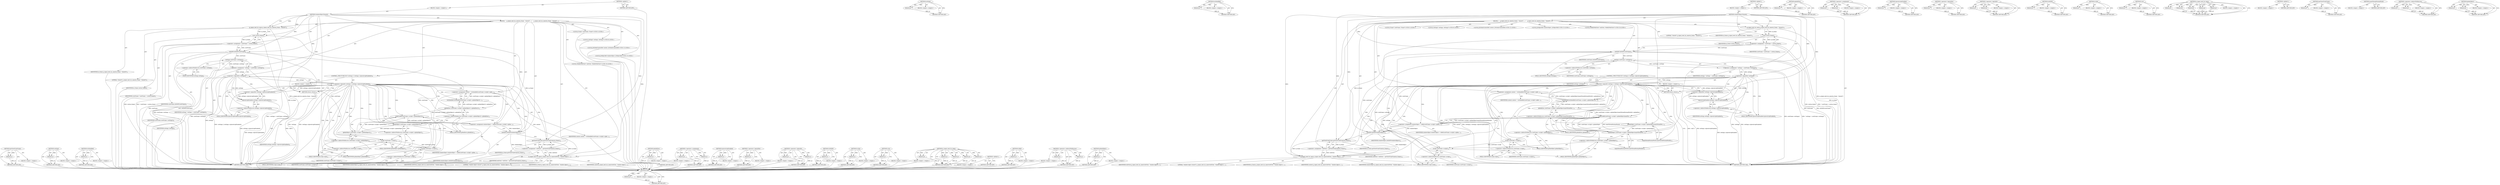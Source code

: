 digraph "globalObject" {
vulnerable_168 [label=<(METHOD,getViewFromFrame)>];
vulnerable_169 [label=<(PARAM,p1)>];
vulnerable_170 [label=<(BLOCK,&lt;empty&gt;,&lt;empty&gt;)>];
vulnerable_171 [label=<(METHOD_RETURN,ANY)>];
vulnerable_126 [label=<(METHOD,settings)>];
vulnerable_127 [label=<(PARAM,p1)>];
vulnerable_128 [label=<(BLOCK,&lt;empty&gt;,&lt;empty&gt;)>];
vulnerable_129 [label=<(METHOD_RETURN,ANY)>];
vulnerable_148 [label=<(METHOD,toGlobalRef)>];
vulnerable_149 [label=<(PARAM,p1)>];
vulnerable_150 [label=<(BLOCK,&lt;empty&gt;,&lt;empty&gt;)>];
vulnerable_151 [label=<(METHOD_RETURN,ANY)>];
vulnerable_6 [label=<(METHOD,&lt;global&gt;)<SUB>1</SUB>>];
vulnerable_7 [label=<(BLOCK,&lt;empty&gt;,&lt;empty&gt;)<SUB>1</SUB>>];
vulnerable_8 [label=<(METHOD,windowObjectCleared)<SUB>1</SUB>>];
vulnerable_9 [label=<(BLOCK,{
    g_signal_emit_by_name(m_frame, &quot;cleared&quot;)...,{
    g_signal_emit_by_name(m_frame, &quot;cleared&quot;)...)<SUB>2</SUB>>];
vulnerable_10 [label=<(g_signal_emit_by_name,g_signal_emit_by_name(m_frame, &quot;cleared&quot;))<SUB>3</SUB>>];
vulnerable_11 [label=<(IDENTIFIER,m_frame,g_signal_emit_by_name(m_frame, &quot;cleared&quot;))<SUB>3</SUB>>];
vulnerable_12 [label=<(LITERAL,&quot;cleared&quot;,g_signal_emit_by_name(m_frame, &quot;cleared&quot;))<SUB>3</SUB>>];
vulnerable_13 [label="<(LOCAL,Frame* coreFrame: Frame*)<SUB>5</SUB>>"];
vulnerable_14 [label=<(&lt;operator&gt;.assignment,* coreFrame = core(m_frame))<SUB>5</SUB>>];
vulnerable_15 [label=<(IDENTIFIER,coreFrame,* coreFrame = core(m_frame))<SUB>5</SUB>>];
vulnerable_16 [label=<(core,core(m_frame))<SUB>5</SUB>>];
vulnerable_17 [label=<(IDENTIFIER,m_frame,core(m_frame))<SUB>5</SUB>>];
vulnerable_18 [label=<(ASSERT,ASSERT(coreFrame))<SUB>6</SUB>>];
vulnerable_19 [label=<(IDENTIFIER,coreFrame,ASSERT(coreFrame))<SUB>6</SUB>>];
vulnerable_20 [label="<(LOCAL,Settings* settings: Settings*)<SUB>8</SUB>>"];
vulnerable_21 [label=<(&lt;operator&gt;.assignment,* settings = coreFrame-&gt;settings())<SUB>8</SUB>>];
vulnerable_22 [label=<(IDENTIFIER,settings,* settings = coreFrame-&gt;settings())<SUB>8</SUB>>];
vulnerable_23 [label=<(settings,coreFrame-&gt;settings())<SUB>8</SUB>>];
vulnerable_24 [label=<(&lt;operator&gt;.indirectFieldAccess,coreFrame-&gt;settings)<SUB>8</SUB>>];
vulnerable_25 [label=<(IDENTIFIER,coreFrame,coreFrame-&gt;settings())<SUB>8</SUB>>];
vulnerable_26 [label=<(FIELD_IDENTIFIER,settings,settings)<SUB>8</SUB>>];
vulnerable_27 [label=<(CONTROL_STRUCTURE,IF,if (!settings || !settings-&gt;isJavaScriptEnabled()))<SUB>9</SUB>>];
vulnerable_28 [label=<(&lt;operator&gt;.logicalOr,!settings || !settings-&gt;isJavaScriptEnabled())<SUB>9</SUB>>];
vulnerable_29 [label=<(&lt;operator&gt;.logicalNot,!settings)<SUB>9</SUB>>];
vulnerable_30 [label=<(IDENTIFIER,settings,!settings)<SUB>9</SUB>>];
vulnerable_31 [label=<(&lt;operator&gt;.logicalNot,!settings-&gt;isJavaScriptEnabled())<SUB>9</SUB>>];
vulnerable_32 [label=<(isJavaScriptEnabled,settings-&gt;isJavaScriptEnabled())<SUB>9</SUB>>];
vulnerable_33 [label=<(&lt;operator&gt;.indirectFieldAccess,settings-&gt;isJavaScriptEnabled)<SUB>9</SUB>>];
vulnerable_34 [label=<(IDENTIFIER,settings,settings-&gt;isJavaScriptEnabled())<SUB>9</SUB>>];
vulnerable_35 [label=<(FIELD_IDENTIFIER,isJavaScriptEnabled,isJavaScriptEnabled)<SUB>9</SUB>>];
vulnerable_36 [label=<(BLOCK,&lt;empty&gt;,&lt;empty&gt;)<SUB>10</SUB>>];
vulnerable_37 [label=<(RETURN,return;,return;)<SUB>10</SUB>>];
vulnerable_38 [label="<(LOCAL,JSGlobalContextRef context: JSGlobalContextRef)<SUB>12</SUB>>"];
vulnerable_39 [label=<(&lt;operator&gt;.assignment,context = toGlobalRef(coreFrame-&gt;script()-&gt;glob...)<SUB>12</SUB>>];
vulnerable_40 [label=<(IDENTIFIER,context,context = toGlobalRef(coreFrame-&gt;script()-&gt;glob...)<SUB>12</SUB>>];
vulnerable_41 [label=<(toGlobalRef,toGlobalRef(coreFrame-&gt;script()-&gt;globalObject()...)<SUB>12</SUB>>];
vulnerable_42 [label=<(globalExec,coreFrame-&gt;script()-&gt;globalObject()-&gt;globalExec())<SUB>12</SUB>>];
vulnerable_43 [label=<(&lt;operator&gt;.indirectFieldAccess,coreFrame-&gt;script()-&gt;globalObject()-&gt;globalExec)<SUB>12</SUB>>];
vulnerable_44 [label=<(globalObject,coreFrame-&gt;script()-&gt;globalObject())<SUB>12</SUB>>];
vulnerable_45 [label=<(&lt;operator&gt;.indirectFieldAccess,coreFrame-&gt;script()-&gt;globalObject)<SUB>12</SUB>>];
vulnerable_46 [label=<(script,coreFrame-&gt;script())<SUB>12</SUB>>];
vulnerable_47 [label=<(&lt;operator&gt;.indirectFieldAccess,coreFrame-&gt;script)<SUB>12</SUB>>];
vulnerable_48 [label=<(IDENTIFIER,coreFrame,coreFrame-&gt;script())<SUB>12</SUB>>];
vulnerable_49 [label=<(FIELD_IDENTIFIER,script,script)<SUB>12</SUB>>];
vulnerable_50 [label=<(FIELD_IDENTIFIER,globalObject,globalObject)<SUB>12</SUB>>];
vulnerable_51 [label=<(FIELD_IDENTIFIER,globalExec,globalExec)<SUB>12</SUB>>];
vulnerable_52 [label="<(LOCAL,JSObjectRef windowObject: JSObjectRef)<SUB>13</SUB>>"];
vulnerable_53 [label=<(&lt;operator&gt;.assignment,windowObject = toRef(coreFrame-&gt;script()-&gt;globa...)<SUB>13</SUB>>];
vulnerable_54 [label=<(IDENTIFIER,windowObject,windowObject = toRef(coreFrame-&gt;script()-&gt;globa...)<SUB>13</SUB>>];
vulnerable_55 [label=<(toRef,toRef(coreFrame-&gt;script()-&gt;globalObject()))<SUB>13</SUB>>];
vulnerable_56 [label=<(globalObject,coreFrame-&gt;script()-&gt;globalObject())<SUB>13</SUB>>];
vulnerable_57 [label=<(&lt;operator&gt;.indirectFieldAccess,coreFrame-&gt;script()-&gt;globalObject)<SUB>13</SUB>>];
vulnerable_58 [label=<(script,coreFrame-&gt;script())<SUB>13</SUB>>];
vulnerable_59 [label=<(&lt;operator&gt;.indirectFieldAccess,coreFrame-&gt;script)<SUB>13</SUB>>];
vulnerable_60 [label=<(IDENTIFIER,coreFrame,coreFrame-&gt;script())<SUB>13</SUB>>];
vulnerable_61 [label=<(FIELD_IDENTIFIER,script,script)<SUB>13</SUB>>];
vulnerable_62 [label=<(FIELD_IDENTIFIER,globalObject,globalObject)<SUB>13</SUB>>];
vulnerable_63 [label=<(ASSERT,ASSERT(windowObject))<SUB>14</SUB>>];
vulnerable_64 [label=<(IDENTIFIER,windowObject,ASSERT(windowObject))<SUB>14</SUB>>];
vulnerable_65 [label="<(LOCAL,WebKitWebView* webView: WebKitWebView*)<SUB>16</SUB>>"];
vulnerable_66 [label=<(&lt;operator&gt;.assignment,* webView = getViewFromFrame(m_frame))<SUB>16</SUB>>];
vulnerable_67 [label=<(IDENTIFIER,webView,* webView = getViewFromFrame(m_frame))<SUB>16</SUB>>];
vulnerable_68 [label=<(getViewFromFrame,getViewFromFrame(m_frame))<SUB>16</SUB>>];
vulnerable_69 [label=<(IDENTIFIER,m_frame,getViewFromFrame(m_frame))<SUB>16</SUB>>];
vulnerable_70 [label=<(g_signal_emit_by_name,g_signal_emit_by_name(webView, &quot;window-object-c...)<SUB>17</SUB>>];
vulnerable_71 [label=<(IDENTIFIER,webView,g_signal_emit_by_name(webView, &quot;window-object-c...)<SUB>17</SUB>>];
vulnerable_72 [label=<(LITERAL,&quot;window-object-cleared&quot;,g_signal_emit_by_name(webView, &quot;window-object-c...)<SUB>17</SUB>>];
vulnerable_73 [label=<(IDENTIFIER,m_frame,g_signal_emit_by_name(webView, &quot;window-object-c...)<SUB>17</SUB>>];
vulnerable_74 [label=<(IDENTIFIER,context,g_signal_emit_by_name(webView, &quot;window-object-c...)<SUB>17</SUB>>];
vulnerable_75 [label=<(IDENTIFIER,windowObject,g_signal_emit_by_name(webView, &quot;window-object-c...)<SUB>17</SUB>>];
vulnerable_76 [label=<(METHOD_RETURN,void)<SUB>1</SUB>>];
vulnerable_78 [label=<(METHOD_RETURN,ANY)<SUB>1</SUB>>];
vulnerable_152 [label=<(METHOD,globalExec)>];
vulnerable_153 [label=<(PARAM,p1)>];
vulnerable_154 [label=<(BLOCK,&lt;empty&gt;,&lt;empty&gt;)>];
vulnerable_155 [label=<(METHOD_RETURN,ANY)>];
vulnerable_113 [label=<(METHOD,&lt;operator&gt;.assignment)>];
vulnerable_114 [label=<(PARAM,p1)>];
vulnerable_115 [label=<(PARAM,p2)>];
vulnerable_116 [label=<(BLOCK,&lt;empty&gt;,&lt;empty&gt;)>];
vulnerable_117 [label=<(METHOD_RETURN,ANY)>];
vulnerable_144 [label=<(METHOD,isJavaScriptEnabled)>];
vulnerable_145 [label=<(PARAM,p1)>];
vulnerable_146 [label=<(BLOCK,&lt;empty&gt;,&lt;empty&gt;)>];
vulnerable_147 [label=<(METHOD_RETURN,ANY)>];
vulnerable_140 [label=<(METHOD,&lt;operator&gt;.logicalNot)>];
vulnerable_141 [label=<(PARAM,p1)>];
vulnerable_142 [label=<(BLOCK,&lt;empty&gt;,&lt;empty&gt;)>];
vulnerable_143 [label=<(METHOD_RETURN,ANY)>];
vulnerable_135 [label=<(METHOD,&lt;operator&gt;.logicalOr)>];
vulnerable_136 [label=<(PARAM,p1)>];
vulnerable_137 [label=<(PARAM,p2)>];
vulnerable_138 [label=<(BLOCK,&lt;empty&gt;,&lt;empty&gt;)>];
vulnerable_139 [label=<(METHOD_RETURN,ANY)>];
vulnerable_122 [label=<(METHOD,ASSERT)>];
vulnerable_123 [label=<(PARAM,p1)>];
vulnerable_124 [label=<(BLOCK,&lt;empty&gt;,&lt;empty&gt;)>];
vulnerable_125 [label=<(METHOD_RETURN,ANY)>];
vulnerable_160 [label=<(METHOD,script)>];
vulnerable_161 [label=<(PARAM,p1)>];
vulnerable_162 [label=<(BLOCK,&lt;empty&gt;,&lt;empty&gt;)>];
vulnerable_163 [label=<(METHOD_RETURN,ANY)>];
vulnerable_118 [label=<(METHOD,core)>];
vulnerable_119 [label=<(PARAM,p1)>];
vulnerable_120 [label=<(BLOCK,&lt;empty&gt;,&lt;empty&gt;)>];
vulnerable_121 [label=<(METHOD_RETURN,ANY)>];
vulnerable_105 [label=<(METHOD,g_signal_emit_by_name)>];
vulnerable_106 [label=<(PARAM,p1)>];
vulnerable_107 [label=<(PARAM,p2)>];
vulnerable_108 [label=<(PARAM,p3)>];
vulnerable_109 [label=<(PARAM,p4)>];
vulnerable_110 [label=<(PARAM,p5)>];
vulnerable_111 [label=<(BLOCK,&lt;empty&gt;,&lt;empty&gt;)>];
vulnerable_112 [label=<(METHOD_RETURN,ANY)>];
vulnerable_99 [label=<(METHOD,&lt;global&gt;)<SUB>1</SUB>>];
vulnerable_100 [label=<(BLOCK,&lt;empty&gt;,&lt;empty&gt;)>];
vulnerable_101 [label=<(METHOD_RETURN,ANY)>];
vulnerable_164 [label=<(METHOD,toRef)>];
vulnerable_165 [label=<(PARAM,p1)>];
vulnerable_166 [label=<(BLOCK,&lt;empty&gt;,&lt;empty&gt;)>];
vulnerable_167 [label=<(METHOD_RETURN,ANY)>];
vulnerable_130 [label=<(METHOD,&lt;operator&gt;.indirectFieldAccess)>];
vulnerable_131 [label=<(PARAM,p1)>];
vulnerable_132 [label=<(PARAM,p2)>];
vulnerable_133 [label=<(BLOCK,&lt;empty&gt;,&lt;empty&gt;)>];
vulnerable_134 [label=<(METHOD_RETURN,ANY)>];
vulnerable_156 [label=<(METHOD,globalObject)>];
vulnerable_157 [label=<(PARAM,p1)>];
vulnerable_158 [label=<(BLOCK,&lt;empty&gt;,&lt;empty&gt;)>];
vulnerable_159 [label=<(METHOD_RETURN,ANY)>];
fixed_170 [label=<(METHOD,toRef)>];
fixed_171 [label=<(PARAM,p1)>];
fixed_172 [label=<(BLOCK,&lt;empty&gt;,&lt;empty&gt;)>];
fixed_173 [label=<(METHOD_RETURN,ANY)>];
fixed_128 [label=<(METHOD,settings)>];
fixed_129 [label=<(PARAM,p1)>];
fixed_130 [label=<(BLOCK,&lt;empty&gt;,&lt;empty&gt;)>];
fixed_131 [label=<(METHOD_RETURN,ANY)>];
fixed_150 [label=<(METHOD,toGlobalRef)>];
fixed_151 [label=<(PARAM,p1)>];
fixed_152 [label=<(BLOCK,&lt;empty&gt;,&lt;empty&gt;)>];
fixed_153 [label=<(METHOD_RETURN,ANY)>];
fixed_6 [label=<(METHOD,&lt;global&gt;)<SUB>1</SUB>>];
fixed_7 [label=<(BLOCK,&lt;empty&gt;,&lt;empty&gt;)<SUB>1</SUB>>];
fixed_8 [label=<(METHOD,windowObjectCleared)<SUB>1</SUB>>];
fixed_9 [label=<(BLOCK,{
    g_signal_emit_by_name(m_frame, &quot;cleared&quot;)...,{
    g_signal_emit_by_name(m_frame, &quot;cleared&quot;)...)<SUB>2</SUB>>];
fixed_10 [label=<(g_signal_emit_by_name,g_signal_emit_by_name(m_frame, &quot;cleared&quot;))<SUB>3</SUB>>];
fixed_11 [label=<(IDENTIFIER,m_frame,g_signal_emit_by_name(m_frame, &quot;cleared&quot;))<SUB>3</SUB>>];
fixed_12 [label=<(LITERAL,&quot;cleared&quot;,g_signal_emit_by_name(m_frame, &quot;cleared&quot;))<SUB>3</SUB>>];
fixed_13 [label="<(LOCAL,Frame* coreFrame: Frame*)<SUB>5</SUB>>"];
fixed_14 [label=<(&lt;operator&gt;.assignment,* coreFrame = core(m_frame))<SUB>5</SUB>>];
fixed_15 [label=<(IDENTIFIER,coreFrame,* coreFrame = core(m_frame))<SUB>5</SUB>>];
fixed_16 [label=<(core,core(m_frame))<SUB>5</SUB>>];
fixed_17 [label=<(IDENTIFIER,m_frame,core(m_frame))<SUB>5</SUB>>];
fixed_18 [label=<(ASSERT,ASSERT(coreFrame))<SUB>6</SUB>>];
fixed_19 [label=<(IDENTIFIER,coreFrame,ASSERT(coreFrame))<SUB>6</SUB>>];
fixed_20 [label="<(LOCAL,Settings* settings: Settings*)<SUB>8</SUB>>"];
fixed_21 [label=<(&lt;operator&gt;.assignment,* settings = coreFrame-&gt;settings())<SUB>8</SUB>>];
fixed_22 [label=<(IDENTIFIER,settings,* settings = coreFrame-&gt;settings())<SUB>8</SUB>>];
fixed_23 [label=<(settings,coreFrame-&gt;settings())<SUB>8</SUB>>];
fixed_24 [label=<(&lt;operator&gt;.indirectFieldAccess,coreFrame-&gt;settings)<SUB>8</SUB>>];
fixed_25 [label=<(IDENTIFIER,coreFrame,coreFrame-&gt;settings())<SUB>8</SUB>>];
fixed_26 [label=<(FIELD_IDENTIFIER,settings,settings)<SUB>8</SUB>>];
fixed_27 [label=<(CONTROL_STRUCTURE,IF,if (!settings || !settings-&gt;isJavaScriptEnabled()))<SUB>9</SUB>>];
fixed_28 [label=<(&lt;operator&gt;.logicalOr,!settings || !settings-&gt;isJavaScriptEnabled())<SUB>9</SUB>>];
fixed_29 [label=<(&lt;operator&gt;.logicalNot,!settings)<SUB>9</SUB>>];
fixed_30 [label=<(IDENTIFIER,settings,!settings)<SUB>9</SUB>>];
fixed_31 [label=<(&lt;operator&gt;.logicalNot,!settings-&gt;isJavaScriptEnabled())<SUB>9</SUB>>];
fixed_32 [label=<(isJavaScriptEnabled,settings-&gt;isJavaScriptEnabled())<SUB>9</SUB>>];
fixed_33 [label=<(&lt;operator&gt;.indirectFieldAccess,settings-&gt;isJavaScriptEnabled)<SUB>9</SUB>>];
fixed_34 [label=<(IDENTIFIER,settings,settings-&gt;isJavaScriptEnabled())<SUB>9</SUB>>];
fixed_35 [label=<(FIELD_IDENTIFIER,isJavaScriptEnabled,isJavaScriptEnabled)<SUB>9</SUB>>];
fixed_36 [label=<(BLOCK,&lt;empty&gt;,&lt;empty&gt;)<SUB>10</SUB>>];
fixed_37 [label=<(RETURN,return;,return;)<SUB>10</SUB>>];
fixed_38 [label="<(LOCAL,JSGlobalContextRef context: JSGlobalContextRef)<SUB>12</SUB>>"];
fixed_39 [label=<(&lt;operator&gt;.assignment,context = toGlobalRef(coreFrame-&gt;script()-&gt;glob...)<SUB>12</SUB>>];
fixed_40 [label=<(IDENTIFIER,context,context = toGlobalRef(coreFrame-&gt;script()-&gt;glob...)<SUB>12</SUB>>];
fixed_41 [label=<(toGlobalRef,toGlobalRef(coreFrame-&gt;script()-&gt;globalObject(m...)<SUB>12</SUB>>];
fixed_42 [label=<(globalExec,coreFrame-&gt;script()-&gt;globalObject(mainThreadNor...)<SUB>12</SUB>>];
fixed_43 [label=<(&lt;operator&gt;.indirectFieldAccess,coreFrame-&gt;script()-&gt;globalObject(mainThreadNor...)<SUB>12</SUB>>];
fixed_44 [label=<(globalObject,coreFrame-&gt;script()-&gt;globalObject(mainThreadNor...)<SUB>12</SUB>>];
fixed_45 [label=<(&lt;operator&gt;.indirectFieldAccess,coreFrame-&gt;script()-&gt;globalObject)<SUB>12</SUB>>];
fixed_46 [label=<(script,coreFrame-&gt;script())<SUB>12</SUB>>];
fixed_47 [label=<(&lt;operator&gt;.indirectFieldAccess,coreFrame-&gt;script)<SUB>12</SUB>>];
fixed_48 [label=<(IDENTIFIER,coreFrame,coreFrame-&gt;script())<SUB>12</SUB>>];
fixed_49 [label=<(FIELD_IDENTIFIER,script,script)<SUB>12</SUB>>];
fixed_50 [label=<(FIELD_IDENTIFIER,globalObject,globalObject)<SUB>12</SUB>>];
fixed_51 [label=<(mainThreadNormalWorld,mainThreadNormalWorld())<SUB>12</SUB>>];
fixed_52 [label=<(FIELD_IDENTIFIER,globalExec,globalExec)<SUB>12</SUB>>];
fixed_53 [label="<(LOCAL,JSObjectRef windowObject: JSObjectRef)<SUB>13</SUB>>"];
fixed_54 [label=<(&lt;operator&gt;.assignment,windowObject = toRef(coreFrame-&gt;script()-&gt;globa...)<SUB>13</SUB>>];
fixed_55 [label=<(IDENTIFIER,windowObject,windowObject = toRef(coreFrame-&gt;script()-&gt;globa...)<SUB>13</SUB>>];
fixed_56 [label=<(toRef,toRef(coreFrame-&gt;script()-&gt;globalObject(mainThr...)<SUB>13</SUB>>];
fixed_57 [label=<(globalObject,coreFrame-&gt;script()-&gt;globalObject(mainThreadNor...)<SUB>13</SUB>>];
fixed_58 [label=<(&lt;operator&gt;.indirectFieldAccess,coreFrame-&gt;script()-&gt;globalObject)<SUB>13</SUB>>];
fixed_59 [label=<(script,coreFrame-&gt;script())<SUB>13</SUB>>];
fixed_60 [label=<(&lt;operator&gt;.indirectFieldAccess,coreFrame-&gt;script)<SUB>13</SUB>>];
fixed_61 [label=<(IDENTIFIER,coreFrame,coreFrame-&gt;script())<SUB>13</SUB>>];
fixed_62 [label=<(FIELD_IDENTIFIER,script,script)<SUB>13</SUB>>];
fixed_63 [label=<(FIELD_IDENTIFIER,globalObject,globalObject)<SUB>13</SUB>>];
fixed_64 [label=<(mainThreadNormalWorld,mainThreadNormalWorld())<SUB>13</SUB>>];
fixed_65 [label=<(ASSERT,ASSERT(windowObject))<SUB>14</SUB>>];
fixed_66 [label=<(IDENTIFIER,windowObject,ASSERT(windowObject))<SUB>14</SUB>>];
fixed_67 [label="<(LOCAL,WebKitWebView* webView: WebKitWebView*)<SUB>16</SUB>>"];
fixed_68 [label=<(&lt;operator&gt;.assignment,* webView = getViewFromFrame(m_frame))<SUB>16</SUB>>];
fixed_69 [label=<(IDENTIFIER,webView,* webView = getViewFromFrame(m_frame))<SUB>16</SUB>>];
fixed_70 [label=<(getViewFromFrame,getViewFromFrame(m_frame))<SUB>16</SUB>>];
fixed_71 [label=<(IDENTIFIER,m_frame,getViewFromFrame(m_frame))<SUB>16</SUB>>];
fixed_72 [label=<(g_signal_emit_by_name,g_signal_emit_by_name(webView, &quot;window-object-c...)<SUB>17</SUB>>];
fixed_73 [label=<(IDENTIFIER,webView,g_signal_emit_by_name(webView, &quot;window-object-c...)<SUB>17</SUB>>];
fixed_74 [label=<(LITERAL,&quot;window-object-cleared&quot;,g_signal_emit_by_name(webView, &quot;window-object-c...)<SUB>17</SUB>>];
fixed_75 [label=<(IDENTIFIER,m_frame,g_signal_emit_by_name(webView, &quot;window-object-c...)<SUB>17</SUB>>];
fixed_76 [label=<(IDENTIFIER,context,g_signal_emit_by_name(webView, &quot;window-object-c...)<SUB>17</SUB>>];
fixed_77 [label=<(IDENTIFIER,windowObject,g_signal_emit_by_name(webView, &quot;window-object-c...)<SUB>17</SUB>>];
fixed_78 [label=<(METHOD_RETURN,void)<SUB>1</SUB>>];
fixed_80 [label=<(METHOD_RETURN,ANY)<SUB>1</SUB>>];
fixed_154 [label=<(METHOD,globalExec)>];
fixed_155 [label=<(PARAM,p1)>];
fixed_156 [label=<(BLOCK,&lt;empty&gt;,&lt;empty&gt;)>];
fixed_157 [label=<(METHOD_RETURN,ANY)>];
fixed_115 [label=<(METHOD,&lt;operator&gt;.assignment)>];
fixed_116 [label=<(PARAM,p1)>];
fixed_117 [label=<(PARAM,p2)>];
fixed_118 [label=<(BLOCK,&lt;empty&gt;,&lt;empty&gt;)>];
fixed_119 [label=<(METHOD_RETURN,ANY)>];
fixed_146 [label=<(METHOD,isJavaScriptEnabled)>];
fixed_147 [label=<(PARAM,p1)>];
fixed_148 [label=<(BLOCK,&lt;empty&gt;,&lt;empty&gt;)>];
fixed_149 [label=<(METHOD_RETURN,ANY)>];
fixed_142 [label=<(METHOD,&lt;operator&gt;.logicalNot)>];
fixed_143 [label=<(PARAM,p1)>];
fixed_144 [label=<(BLOCK,&lt;empty&gt;,&lt;empty&gt;)>];
fixed_145 [label=<(METHOD_RETURN,ANY)>];
fixed_137 [label=<(METHOD,&lt;operator&gt;.logicalOr)>];
fixed_138 [label=<(PARAM,p1)>];
fixed_139 [label=<(PARAM,p2)>];
fixed_140 [label=<(BLOCK,&lt;empty&gt;,&lt;empty&gt;)>];
fixed_141 [label=<(METHOD_RETURN,ANY)>];
fixed_124 [label=<(METHOD,ASSERT)>];
fixed_125 [label=<(PARAM,p1)>];
fixed_126 [label=<(BLOCK,&lt;empty&gt;,&lt;empty&gt;)>];
fixed_127 [label=<(METHOD_RETURN,ANY)>];
fixed_163 [label=<(METHOD,script)>];
fixed_164 [label=<(PARAM,p1)>];
fixed_165 [label=<(BLOCK,&lt;empty&gt;,&lt;empty&gt;)>];
fixed_166 [label=<(METHOD_RETURN,ANY)>];
fixed_120 [label=<(METHOD,core)>];
fixed_121 [label=<(PARAM,p1)>];
fixed_122 [label=<(BLOCK,&lt;empty&gt;,&lt;empty&gt;)>];
fixed_123 [label=<(METHOD_RETURN,ANY)>];
fixed_107 [label=<(METHOD,g_signal_emit_by_name)>];
fixed_108 [label=<(PARAM,p1)>];
fixed_109 [label=<(PARAM,p2)>];
fixed_110 [label=<(PARAM,p3)>];
fixed_111 [label=<(PARAM,p4)>];
fixed_112 [label=<(PARAM,p5)>];
fixed_113 [label=<(BLOCK,&lt;empty&gt;,&lt;empty&gt;)>];
fixed_114 [label=<(METHOD_RETURN,ANY)>];
fixed_101 [label=<(METHOD,&lt;global&gt;)<SUB>1</SUB>>];
fixed_102 [label=<(BLOCK,&lt;empty&gt;,&lt;empty&gt;)>];
fixed_103 [label=<(METHOD_RETURN,ANY)>];
fixed_174 [label=<(METHOD,getViewFromFrame)>];
fixed_175 [label=<(PARAM,p1)>];
fixed_176 [label=<(BLOCK,&lt;empty&gt;,&lt;empty&gt;)>];
fixed_177 [label=<(METHOD_RETURN,ANY)>];
fixed_167 [label=<(METHOD,mainThreadNormalWorld)>];
fixed_168 [label=<(BLOCK,&lt;empty&gt;,&lt;empty&gt;)>];
fixed_169 [label=<(METHOD_RETURN,ANY)>];
fixed_132 [label=<(METHOD,&lt;operator&gt;.indirectFieldAccess)>];
fixed_133 [label=<(PARAM,p1)>];
fixed_134 [label=<(PARAM,p2)>];
fixed_135 [label=<(BLOCK,&lt;empty&gt;,&lt;empty&gt;)>];
fixed_136 [label=<(METHOD_RETURN,ANY)>];
fixed_158 [label=<(METHOD,globalObject)>];
fixed_159 [label=<(PARAM,p1)>];
fixed_160 [label=<(PARAM,p2)>];
fixed_161 [label=<(BLOCK,&lt;empty&gt;,&lt;empty&gt;)>];
fixed_162 [label=<(METHOD_RETURN,ANY)>];
vulnerable_168 -> vulnerable_169  [key=0, label="AST: "];
vulnerable_168 -> vulnerable_169  [key=1, label="DDG: "];
vulnerable_168 -> vulnerable_170  [key=0, label="AST: "];
vulnerable_168 -> vulnerable_171  [key=0, label="AST: "];
vulnerable_168 -> vulnerable_171  [key=1, label="CFG: "];
vulnerable_169 -> vulnerable_171  [key=0, label="DDG: p1"];
vulnerable_170 -> fixed_170  [key=0];
vulnerable_171 -> fixed_170  [key=0];
vulnerable_126 -> vulnerable_127  [key=0, label="AST: "];
vulnerable_126 -> vulnerable_127  [key=1, label="DDG: "];
vulnerable_126 -> vulnerable_128  [key=0, label="AST: "];
vulnerable_126 -> vulnerable_129  [key=0, label="AST: "];
vulnerable_126 -> vulnerable_129  [key=1, label="CFG: "];
vulnerable_127 -> vulnerable_129  [key=0, label="DDG: p1"];
vulnerable_128 -> fixed_170  [key=0];
vulnerable_129 -> fixed_170  [key=0];
vulnerable_148 -> vulnerable_149  [key=0, label="AST: "];
vulnerable_148 -> vulnerable_149  [key=1, label="DDG: "];
vulnerable_148 -> vulnerable_150  [key=0, label="AST: "];
vulnerable_148 -> vulnerable_151  [key=0, label="AST: "];
vulnerable_148 -> vulnerable_151  [key=1, label="CFG: "];
vulnerable_149 -> vulnerable_151  [key=0, label="DDG: p1"];
vulnerable_150 -> fixed_170  [key=0];
vulnerable_151 -> fixed_170  [key=0];
vulnerable_6 -> vulnerable_7  [key=0, label="AST: "];
vulnerable_6 -> vulnerable_78  [key=0, label="AST: "];
vulnerable_6 -> vulnerable_78  [key=1, label="CFG: "];
vulnerable_7 -> vulnerable_8  [key=0, label="AST: "];
vulnerable_8 -> vulnerable_9  [key=0, label="AST: "];
vulnerable_8 -> vulnerable_76  [key=0, label="AST: "];
vulnerable_8 -> vulnerable_10  [key=0, label="CFG: "];
vulnerable_8 -> vulnerable_10  [key=1, label="DDG: "];
vulnerable_8 -> vulnerable_18  [key=0, label="DDG: "];
vulnerable_8 -> vulnerable_63  [key=0, label="DDG: "];
vulnerable_8 -> vulnerable_70  [key=0, label="DDG: "];
vulnerable_8 -> vulnerable_16  [key=0, label="DDG: "];
vulnerable_8 -> vulnerable_37  [key=0, label="DDG: "];
vulnerable_8 -> vulnerable_68  [key=0, label="DDG: "];
vulnerable_8 -> vulnerable_29  [key=0, label="DDG: "];
vulnerable_9 -> vulnerable_10  [key=0, label="AST: "];
vulnerable_9 -> vulnerable_13  [key=0, label="AST: "];
vulnerable_9 -> vulnerable_14  [key=0, label="AST: "];
vulnerable_9 -> vulnerable_18  [key=0, label="AST: "];
vulnerable_9 -> vulnerable_20  [key=0, label="AST: "];
vulnerable_9 -> vulnerable_21  [key=0, label="AST: "];
vulnerable_9 -> vulnerable_27  [key=0, label="AST: "];
vulnerable_9 -> vulnerable_38  [key=0, label="AST: "];
vulnerable_9 -> vulnerable_39  [key=0, label="AST: "];
vulnerable_9 -> vulnerable_52  [key=0, label="AST: "];
vulnerable_9 -> vulnerable_53  [key=0, label="AST: "];
vulnerable_9 -> vulnerable_63  [key=0, label="AST: "];
vulnerable_9 -> vulnerable_65  [key=0, label="AST: "];
vulnerable_9 -> vulnerable_66  [key=0, label="AST: "];
vulnerable_9 -> vulnerable_70  [key=0, label="AST: "];
vulnerable_10 -> vulnerable_11  [key=0, label="AST: "];
vulnerable_10 -> vulnerable_12  [key=0, label="AST: "];
vulnerable_10 -> vulnerable_16  [key=0, label="CFG: "];
vulnerable_10 -> vulnerable_16  [key=1, label="DDG: m_frame"];
vulnerable_10 -> vulnerable_76  [key=0, label="DDG: g_signal_emit_by_name(m_frame, &quot;cleared&quot;)"];
vulnerable_11 -> fixed_170  [key=0];
vulnerable_12 -> fixed_170  [key=0];
vulnerable_13 -> fixed_170  [key=0];
vulnerable_14 -> vulnerable_15  [key=0, label="AST: "];
vulnerable_14 -> vulnerable_16  [key=0, label="AST: "];
vulnerable_14 -> vulnerable_18  [key=0, label="CFG: "];
vulnerable_14 -> vulnerable_18  [key=1, label="DDG: coreFrame"];
vulnerable_14 -> vulnerable_76  [key=0, label="DDG: core(m_frame)"];
vulnerable_14 -> vulnerable_76  [key=1, label="DDG: * coreFrame = core(m_frame)"];
vulnerable_15 -> fixed_170  [key=0];
vulnerable_16 -> vulnerable_17  [key=0, label="AST: "];
vulnerable_16 -> vulnerable_14  [key=0, label="CFG: "];
vulnerable_16 -> vulnerable_14  [key=1, label="DDG: m_frame"];
vulnerable_16 -> vulnerable_76  [key=0, label="DDG: m_frame"];
vulnerable_16 -> vulnerable_68  [key=0, label="DDG: m_frame"];
vulnerable_17 -> fixed_170  [key=0];
vulnerable_18 -> vulnerable_19  [key=0, label="AST: "];
vulnerable_18 -> vulnerable_26  [key=0, label="CFG: "];
vulnerable_18 -> vulnerable_76  [key=0, label="DDG: coreFrame"];
vulnerable_18 -> vulnerable_76  [key=1, label="DDG: ASSERT(coreFrame)"];
vulnerable_18 -> vulnerable_23  [key=0, label="DDG: coreFrame"];
vulnerable_18 -> vulnerable_58  [key=0, label="DDG: coreFrame"];
vulnerable_18 -> vulnerable_46  [key=0, label="DDG: coreFrame"];
vulnerable_19 -> fixed_170  [key=0];
vulnerable_20 -> fixed_170  [key=0];
vulnerable_21 -> vulnerable_22  [key=0, label="AST: "];
vulnerable_21 -> vulnerable_23  [key=0, label="AST: "];
vulnerable_21 -> vulnerable_29  [key=0, label="CFG: "];
vulnerable_21 -> vulnerable_29  [key=1, label="DDG: settings"];
vulnerable_21 -> vulnerable_76  [key=0, label="DDG: coreFrame-&gt;settings()"];
vulnerable_21 -> vulnerable_76  [key=1, label="DDG: * settings = coreFrame-&gt;settings()"];
vulnerable_22 -> fixed_170  [key=0];
vulnerable_23 -> vulnerable_24  [key=0, label="AST: "];
vulnerable_23 -> vulnerable_21  [key=0, label="CFG: "];
vulnerable_23 -> vulnerable_21  [key=1, label="DDG: coreFrame-&gt;settings"];
vulnerable_23 -> vulnerable_76  [key=0, label="DDG: coreFrame-&gt;settings"];
vulnerable_24 -> vulnerable_25  [key=0, label="AST: "];
vulnerable_24 -> vulnerable_26  [key=0, label="AST: "];
vulnerable_24 -> vulnerable_23  [key=0, label="CFG: "];
vulnerable_25 -> fixed_170  [key=0];
vulnerable_26 -> vulnerable_24  [key=0, label="CFG: "];
vulnerable_27 -> vulnerable_28  [key=0, label="AST: "];
vulnerable_27 -> vulnerable_36  [key=0, label="AST: "];
vulnerable_28 -> vulnerable_29  [key=0, label="AST: "];
vulnerable_28 -> vulnerable_31  [key=0, label="AST: "];
vulnerable_28 -> vulnerable_37  [key=0, label="CFG: "];
vulnerable_28 -> vulnerable_37  [key=1, label="CDG: "];
vulnerable_28 -> vulnerable_49  [key=0, label="CFG: "];
vulnerable_28 -> vulnerable_49  [key=1, label="CDG: "];
vulnerable_28 -> vulnerable_76  [key=0, label="DDG: !settings"];
vulnerable_28 -> vulnerable_76  [key=1, label="DDG: !settings-&gt;isJavaScriptEnabled()"];
vulnerable_28 -> vulnerable_76  [key=2, label="DDG: !settings || !settings-&gt;isJavaScriptEnabled()"];
vulnerable_28 -> vulnerable_47  [key=0, label="CDG: "];
vulnerable_28 -> vulnerable_58  [key=0, label="CDG: "];
vulnerable_28 -> vulnerable_68  [key=0, label="CDG: "];
vulnerable_28 -> vulnerable_61  [key=0, label="CDG: "];
vulnerable_28 -> vulnerable_42  [key=0, label="CDG: "];
vulnerable_28 -> vulnerable_51  [key=0, label="CDG: "];
vulnerable_28 -> vulnerable_57  [key=0, label="CDG: "];
vulnerable_28 -> vulnerable_66  [key=0, label="CDG: "];
vulnerable_28 -> vulnerable_46  [key=0, label="CDG: "];
vulnerable_28 -> vulnerable_53  [key=0, label="CDG: "];
vulnerable_28 -> vulnerable_56  [key=0, label="CDG: "];
vulnerable_28 -> vulnerable_41  [key=0, label="CDG: "];
vulnerable_28 -> vulnerable_70  [key=0, label="CDG: "];
vulnerable_28 -> vulnerable_45  [key=0, label="CDG: "];
vulnerable_28 -> vulnerable_63  [key=0, label="CDG: "];
vulnerable_28 -> vulnerable_50  [key=0, label="CDG: "];
vulnerable_28 -> vulnerable_59  [key=0, label="CDG: "];
vulnerable_28 -> vulnerable_44  [key=0, label="CDG: "];
vulnerable_28 -> vulnerable_55  [key=0, label="CDG: "];
vulnerable_28 -> vulnerable_62  [key=0, label="CDG: "];
vulnerable_28 -> vulnerable_39  [key=0, label="CDG: "];
vulnerable_28 -> vulnerable_43  [key=0, label="CDG: "];
vulnerable_29 -> vulnerable_30  [key=0, label="AST: "];
vulnerable_29 -> vulnerable_28  [key=0, label="CFG: "];
vulnerable_29 -> vulnerable_28  [key=1, label="DDG: settings"];
vulnerable_29 -> vulnerable_35  [key=0, label="CFG: "];
vulnerable_29 -> vulnerable_35  [key=1, label="CDG: "];
vulnerable_29 -> vulnerable_76  [key=0, label="DDG: settings"];
vulnerable_29 -> vulnerable_32  [key=0, label="DDG: settings"];
vulnerable_29 -> vulnerable_32  [key=1, label="CDG: "];
vulnerable_29 -> vulnerable_33  [key=0, label="CDG: "];
vulnerable_29 -> vulnerable_31  [key=0, label="CDG: "];
vulnerable_30 -> fixed_170  [key=0];
vulnerable_31 -> vulnerable_32  [key=0, label="AST: "];
vulnerable_31 -> vulnerable_28  [key=0, label="CFG: "];
vulnerable_31 -> vulnerable_28  [key=1, label="DDG: settings-&gt;isJavaScriptEnabled()"];
vulnerable_31 -> vulnerable_76  [key=0, label="DDG: settings-&gt;isJavaScriptEnabled()"];
vulnerable_32 -> vulnerable_33  [key=0, label="AST: "];
vulnerable_32 -> vulnerable_31  [key=0, label="CFG: "];
vulnerable_32 -> vulnerable_31  [key=1, label="DDG: settings-&gt;isJavaScriptEnabled"];
vulnerable_32 -> vulnerable_76  [key=0, label="DDG: settings-&gt;isJavaScriptEnabled"];
vulnerable_33 -> vulnerable_34  [key=0, label="AST: "];
vulnerable_33 -> vulnerable_35  [key=0, label="AST: "];
vulnerable_33 -> vulnerable_32  [key=0, label="CFG: "];
vulnerable_34 -> fixed_170  [key=0];
vulnerable_35 -> vulnerable_33  [key=0, label="CFG: "];
vulnerable_36 -> vulnerable_37  [key=0, label="AST: "];
vulnerable_37 -> vulnerable_76  [key=0, label="CFG: "];
vulnerable_37 -> vulnerable_76  [key=1, label="DDG: &lt;RET&gt;"];
vulnerable_38 -> fixed_170  [key=0];
vulnerable_39 -> vulnerable_40  [key=0, label="AST: "];
vulnerable_39 -> vulnerable_41  [key=0, label="AST: "];
vulnerable_39 -> vulnerable_61  [key=0, label="CFG: "];
vulnerable_39 -> vulnerable_70  [key=0, label="DDG: context"];
vulnerable_40 -> fixed_170  [key=0];
vulnerable_41 -> vulnerable_42  [key=0, label="AST: "];
vulnerable_41 -> vulnerable_39  [key=0, label="CFG: "];
vulnerable_41 -> vulnerable_39  [key=1, label="DDG: coreFrame-&gt;script()-&gt;globalObject()-&gt;globalExec()"];
vulnerable_42 -> vulnerable_43  [key=0, label="AST: "];
vulnerable_42 -> vulnerable_41  [key=0, label="CFG: "];
vulnerable_42 -> vulnerable_41  [key=1, label="DDG: coreFrame-&gt;script()-&gt;globalObject()-&gt;globalExec"];
vulnerable_42 -> vulnerable_55  [key=0, label="DDG: coreFrame-&gt;script()-&gt;globalObject()-&gt;globalExec"];
vulnerable_43 -> vulnerable_44  [key=0, label="AST: "];
vulnerable_43 -> vulnerable_51  [key=0, label="AST: "];
vulnerable_43 -> vulnerable_42  [key=0, label="CFG: "];
vulnerable_44 -> vulnerable_45  [key=0, label="AST: "];
vulnerable_44 -> vulnerable_51  [key=0, label="CFG: "];
vulnerable_44 -> vulnerable_56  [key=0, label="DDG: coreFrame-&gt;script()-&gt;globalObject"];
vulnerable_45 -> vulnerable_46  [key=0, label="AST: "];
vulnerable_45 -> vulnerable_50  [key=0, label="AST: "];
vulnerable_45 -> vulnerable_44  [key=0, label="CFG: "];
vulnerable_46 -> vulnerable_47  [key=0, label="AST: "];
vulnerable_46 -> vulnerable_50  [key=0, label="CFG: "];
vulnerable_46 -> vulnerable_58  [key=0, label="DDG: coreFrame-&gt;script"];
vulnerable_47 -> vulnerable_48  [key=0, label="AST: "];
vulnerable_47 -> vulnerable_49  [key=0, label="AST: "];
vulnerable_47 -> vulnerable_46  [key=0, label="CFG: "];
vulnerable_48 -> fixed_170  [key=0];
vulnerable_49 -> vulnerable_47  [key=0, label="CFG: "];
vulnerable_50 -> vulnerable_45  [key=0, label="CFG: "];
vulnerable_51 -> vulnerable_43  [key=0, label="CFG: "];
vulnerable_52 -> fixed_170  [key=0];
vulnerable_53 -> vulnerable_54  [key=0, label="AST: "];
vulnerable_53 -> vulnerable_55  [key=0, label="AST: "];
vulnerable_53 -> vulnerable_63  [key=0, label="CFG: "];
vulnerable_53 -> vulnerable_63  [key=1, label="DDG: windowObject"];
vulnerable_54 -> fixed_170  [key=0];
vulnerable_55 -> vulnerable_56  [key=0, label="AST: "];
vulnerable_55 -> vulnerable_53  [key=0, label="CFG: "];
vulnerable_55 -> vulnerable_53  [key=1, label="DDG: coreFrame-&gt;script()-&gt;globalObject()"];
vulnerable_56 -> vulnerable_57  [key=0, label="AST: "];
vulnerable_56 -> vulnerable_55  [key=0, label="CFG: "];
vulnerable_56 -> vulnerable_55  [key=1, label="DDG: coreFrame-&gt;script()-&gt;globalObject"];
vulnerable_57 -> vulnerable_58  [key=0, label="AST: "];
vulnerable_57 -> vulnerable_62  [key=0, label="AST: "];
vulnerable_57 -> vulnerable_56  [key=0, label="CFG: "];
vulnerable_58 -> vulnerable_59  [key=0, label="AST: "];
vulnerable_58 -> vulnerable_62  [key=0, label="CFG: "];
vulnerable_59 -> vulnerable_60  [key=0, label="AST: "];
vulnerable_59 -> vulnerable_61  [key=0, label="AST: "];
vulnerable_59 -> vulnerable_58  [key=0, label="CFG: "];
vulnerable_60 -> fixed_170  [key=0];
vulnerable_61 -> vulnerable_59  [key=0, label="CFG: "];
vulnerable_62 -> vulnerable_57  [key=0, label="CFG: "];
vulnerable_63 -> vulnerable_64  [key=0, label="AST: "];
vulnerable_63 -> vulnerable_68  [key=0, label="CFG: "];
vulnerable_63 -> vulnerable_70  [key=0, label="DDG: windowObject"];
vulnerable_64 -> fixed_170  [key=0];
vulnerable_65 -> fixed_170  [key=0];
vulnerable_66 -> vulnerable_67  [key=0, label="AST: "];
vulnerable_66 -> vulnerable_68  [key=0, label="AST: "];
vulnerable_66 -> vulnerable_70  [key=0, label="CFG: "];
vulnerable_66 -> vulnerable_70  [key=1, label="DDG: webView"];
vulnerable_67 -> fixed_170  [key=0];
vulnerable_68 -> vulnerable_69  [key=0, label="AST: "];
vulnerable_68 -> vulnerable_66  [key=0, label="CFG: "];
vulnerable_68 -> vulnerable_66  [key=1, label="DDG: m_frame"];
vulnerable_68 -> vulnerable_70  [key=0, label="DDG: m_frame"];
vulnerable_69 -> fixed_170  [key=0];
vulnerable_70 -> vulnerable_71  [key=0, label="AST: "];
vulnerable_70 -> vulnerable_72  [key=0, label="AST: "];
vulnerable_70 -> vulnerable_73  [key=0, label="AST: "];
vulnerable_70 -> vulnerable_74  [key=0, label="AST: "];
vulnerable_70 -> vulnerable_75  [key=0, label="AST: "];
vulnerable_70 -> vulnerable_76  [key=0, label="CFG: "];
vulnerable_71 -> fixed_170  [key=0];
vulnerable_72 -> fixed_170  [key=0];
vulnerable_73 -> fixed_170  [key=0];
vulnerable_74 -> fixed_170  [key=0];
vulnerable_75 -> fixed_170  [key=0];
vulnerable_76 -> fixed_170  [key=0];
vulnerable_78 -> fixed_170  [key=0];
vulnerable_152 -> vulnerable_153  [key=0, label="AST: "];
vulnerable_152 -> vulnerable_153  [key=1, label="DDG: "];
vulnerable_152 -> vulnerable_154  [key=0, label="AST: "];
vulnerable_152 -> vulnerable_155  [key=0, label="AST: "];
vulnerable_152 -> vulnerable_155  [key=1, label="CFG: "];
vulnerable_153 -> vulnerable_155  [key=0, label="DDG: p1"];
vulnerable_154 -> fixed_170  [key=0];
vulnerable_155 -> fixed_170  [key=0];
vulnerable_113 -> vulnerable_114  [key=0, label="AST: "];
vulnerable_113 -> vulnerable_114  [key=1, label="DDG: "];
vulnerable_113 -> vulnerable_116  [key=0, label="AST: "];
vulnerable_113 -> vulnerable_115  [key=0, label="AST: "];
vulnerable_113 -> vulnerable_115  [key=1, label="DDG: "];
vulnerable_113 -> vulnerable_117  [key=0, label="AST: "];
vulnerable_113 -> vulnerable_117  [key=1, label="CFG: "];
vulnerable_114 -> vulnerable_117  [key=0, label="DDG: p1"];
vulnerable_115 -> vulnerable_117  [key=0, label="DDG: p2"];
vulnerable_116 -> fixed_170  [key=0];
vulnerable_117 -> fixed_170  [key=0];
vulnerable_144 -> vulnerable_145  [key=0, label="AST: "];
vulnerable_144 -> vulnerable_145  [key=1, label="DDG: "];
vulnerable_144 -> vulnerable_146  [key=0, label="AST: "];
vulnerable_144 -> vulnerable_147  [key=0, label="AST: "];
vulnerable_144 -> vulnerable_147  [key=1, label="CFG: "];
vulnerable_145 -> vulnerable_147  [key=0, label="DDG: p1"];
vulnerable_146 -> fixed_170  [key=0];
vulnerable_147 -> fixed_170  [key=0];
vulnerable_140 -> vulnerable_141  [key=0, label="AST: "];
vulnerable_140 -> vulnerable_141  [key=1, label="DDG: "];
vulnerable_140 -> vulnerable_142  [key=0, label="AST: "];
vulnerable_140 -> vulnerable_143  [key=0, label="AST: "];
vulnerable_140 -> vulnerable_143  [key=1, label="CFG: "];
vulnerable_141 -> vulnerable_143  [key=0, label="DDG: p1"];
vulnerable_142 -> fixed_170  [key=0];
vulnerable_143 -> fixed_170  [key=0];
vulnerable_135 -> vulnerable_136  [key=0, label="AST: "];
vulnerable_135 -> vulnerable_136  [key=1, label="DDG: "];
vulnerable_135 -> vulnerable_138  [key=0, label="AST: "];
vulnerable_135 -> vulnerable_137  [key=0, label="AST: "];
vulnerable_135 -> vulnerable_137  [key=1, label="DDG: "];
vulnerable_135 -> vulnerable_139  [key=0, label="AST: "];
vulnerable_135 -> vulnerable_139  [key=1, label="CFG: "];
vulnerable_136 -> vulnerable_139  [key=0, label="DDG: p1"];
vulnerable_137 -> vulnerable_139  [key=0, label="DDG: p2"];
vulnerable_138 -> fixed_170  [key=0];
vulnerable_139 -> fixed_170  [key=0];
vulnerable_122 -> vulnerable_123  [key=0, label="AST: "];
vulnerable_122 -> vulnerable_123  [key=1, label="DDG: "];
vulnerable_122 -> vulnerable_124  [key=0, label="AST: "];
vulnerable_122 -> vulnerable_125  [key=0, label="AST: "];
vulnerable_122 -> vulnerable_125  [key=1, label="CFG: "];
vulnerable_123 -> vulnerable_125  [key=0, label="DDG: p1"];
vulnerable_124 -> fixed_170  [key=0];
vulnerable_125 -> fixed_170  [key=0];
vulnerable_160 -> vulnerable_161  [key=0, label="AST: "];
vulnerable_160 -> vulnerable_161  [key=1, label="DDG: "];
vulnerable_160 -> vulnerable_162  [key=0, label="AST: "];
vulnerable_160 -> vulnerable_163  [key=0, label="AST: "];
vulnerable_160 -> vulnerable_163  [key=1, label="CFG: "];
vulnerable_161 -> vulnerable_163  [key=0, label="DDG: p1"];
vulnerable_162 -> fixed_170  [key=0];
vulnerable_163 -> fixed_170  [key=0];
vulnerable_118 -> vulnerable_119  [key=0, label="AST: "];
vulnerable_118 -> vulnerable_119  [key=1, label="DDG: "];
vulnerable_118 -> vulnerable_120  [key=0, label="AST: "];
vulnerable_118 -> vulnerable_121  [key=0, label="AST: "];
vulnerable_118 -> vulnerable_121  [key=1, label="CFG: "];
vulnerable_119 -> vulnerable_121  [key=0, label="DDG: p1"];
vulnerable_120 -> fixed_170  [key=0];
vulnerable_121 -> fixed_170  [key=0];
vulnerable_105 -> vulnerable_106  [key=0, label="AST: "];
vulnerable_105 -> vulnerable_106  [key=1, label="DDG: "];
vulnerable_105 -> vulnerable_111  [key=0, label="AST: "];
vulnerable_105 -> vulnerable_107  [key=0, label="AST: "];
vulnerable_105 -> vulnerable_107  [key=1, label="DDG: "];
vulnerable_105 -> vulnerable_112  [key=0, label="AST: "];
vulnerable_105 -> vulnerable_112  [key=1, label="CFG: "];
vulnerable_105 -> vulnerable_108  [key=0, label="AST: "];
vulnerable_105 -> vulnerable_108  [key=1, label="DDG: "];
vulnerable_105 -> vulnerable_109  [key=0, label="AST: "];
vulnerable_105 -> vulnerable_109  [key=1, label="DDG: "];
vulnerable_105 -> vulnerable_110  [key=0, label="AST: "];
vulnerable_105 -> vulnerable_110  [key=1, label="DDG: "];
vulnerable_106 -> vulnerable_112  [key=0, label="DDG: p1"];
vulnerable_107 -> vulnerable_112  [key=0, label="DDG: p2"];
vulnerable_108 -> vulnerable_112  [key=0, label="DDG: p3"];
vulnerable_109 -> vulnerable_112  [key=0, label="DDG: p4"];
vulnerable_110 -> vulnerable_112  [key=0, label="DDG: p5"];
vulnerable_111 -> fixed_170  [key=0];
vulnerable_112 -> fixed_170  [key=0];
vulnerable_99 -> vulnerable_100  [key=0, label="AST: "];
vulnerable_99 -> vulnerable_101  [key=0, label="AST: "];
vulnerable_99 -> vulnerable_101  [key=1, label="CFG: "];
vulnerable_100 -> fixed_170  [key=0];
vulnerable_101 -> fixed_170  [key=0];
vulnerable_164 -> vulnerable_165  [key=0, label="AST: "];
vulnerable_164 -> vulnerable_165  [key=1, label="DDG: "];
vulnerable_164 -> vulnerable_166  [key=0, label="AST: "];
vulnerable_164 -> vulnerable_167  [key=0, label="AST: "];
vulnerable_164 -> vulnerable_167  [key=1, label="CFG: "];
vulnerable_165 -> vulnerable_167  [key=0, label="DDG: p1"];
vulnerable_166 -> fixed_170  [key=0];
vulnerable_167 -> fixed_170  [key=0];
vulnerable_130 -> vulnerable_131  [key=0, label="AST: "];
vulnerable_130 -> vulnerable_131  [key=1, label="DDG: "];
vulnerable_130 -> vulnerable_133  [key=0, label="AST: "];
vulnerable_130 -> vulnerable_132  [key=0, label="AST: "];
vulnerable_130 -> vulnerable_132  [key=1, label="DDG: "];
vulnerable_130 -> vulnerable_134  [key=0, label="AST: "];
vulnerable_130 -> vulnerable_134  [key=1, label="CFG: "];
vulnerable_131 -> vulnerable_134  [key=0, label="DDG: p1"];
vulnerable_132 -> vulnerable_134  [key=0, label="DDG: p2"];
vulnerable_133 -> fixed_170  [key=0];
vulnerable_134 -> fixed_170  [key=0];
vulnerable_156 -> vulnerable_157  [key=0, label="AST: "];
vulnerable_156 -> vulnerable_157  [key=1, label="DDG: "];
vulnerable_156 -> vulnerable_158  [key=0, label="AST: "];
vulnerable_156 -> vulnerable_159  [key=0, label="AST: "];
vulnerable_156 -> vulnerable_159  [key=1, label="CFG: "];
vulnerable_157 -> vulnerable_159  [key=0, label="DDG: p1"];
vulnerable_158 -> fixed_170  [key=0];
vulnerable_159 -> fixed_170  [key=0];
fixed_170 -> fixed_171  [key=0, label="AST: "];
fixed_170 -> fixed_171  [key=1, label="DDG: "];
fixed_170 -> fixed_172  [key=0, label="AST: "];
fixed_170 -> fixed_173  [key=0, label="AST: "];
fixed_170 -> fixed_173  [key=1, label="CFG: "];
fixed_171 -> fixed_173  [key=0, label="DDG: p1"];
fixed_128 -> fixed_129  [key=0, label="AST: "];
fixed_128 -> fixed_129  [key=1, label="DDG: "];
fixed_128 -> fixed_130  [key=0, label="AST: "];
fixed_128 -> fixed_131  [key=0, label="AST: "];
fixed_128 -> fixed_131  [key=1, label="CFG: "];
fixed_129 -> fixed_131  [key=0, label="DDG: p1"];
fixed_150 -> fixed_151  [key=0, label="AST: "];
fixed_150 -> fixed_151  [key=1, label="DDG: "];
fixed_150 -> fixed_152  [key=0, label="AST: "];
fixed_150 -> fixed_153  [key=0, label="AST: "];
fixed_150 -> fixed_153  [key=1, label="CFG: "];
fixed_151 -> fixed_153  [key=0, label="DDG: p1"];
fixed_6 -> fixed_7  [key=0, label="AST: "];
fixed_6 -> fixed_80  [key=0, label="AST: "];
fixed_6 -> fixed_80  [key=1, label="CFG: "];
fixed_7 -> fixed_8  [key=0, label="AST: "];
fixed_8 -> fixed_9  [key=0, label="AST: "];
fixed_8 -> fixed_78  [key=0, label="AST: "];
fixed_8 -> fixed_10  [key=0, label="CFG: "];
fixed_8 -> fixed_10  [key=1, label="DDG: "];
fixed_8 -> fixed_18  [key=0, label="DDG: "];
fixed_8 -> fixed_65  [key=0, label="DDG: "];
fixed_8 -> fixed_72  [key=0, label="DDG: "];
fixed_8 -> fixed_16  [key=0, label="DDG: "];
fixed_8 -> fixed_37  [key=0, label="DDG: "];
fixed_8 -> fixed_70  [key=0, label="DDG: "];
fixed_8 -> fixed_29  [key=0, label="DDG: "];
fixed_8 -> fixed_57  [key=0, label="DDG: "];
fixed_8 -> fixed_44  [key=0, label="DDG: "];
fixed_9 -> fixed_10  [key=0, label="AST: "];
fixed_9 -> fixed_13  [key=0, label="AST: "];
fixed_9 -> fixed_14  [key=0, label="AST: "];
fixed_9 -> fixed_18  [key=0, label="AST: "];
fixed_9 -> fixed_20  [key=0, label="AST: "];
fixed_9 -> fixed_21  [key=0, label="AST: "];
fixed_9 -> fixed_27  [key=0, label="AST: "];
fixed_9 -> fixed_38  [key=0, label="AST: "];
fixed_9 -> fixed_39  [key=0, label="AST: "];
fixed_9 -> fixed_53  [key=0, label="AST: "];
fixed_9 -> fixed_54  [key=0, label="AST: "];
fixed_9 -> fixed_65  [key=0, label="AST: "];
fixed_9 -> fixed_67  [key=0, label="AST: "];
fixed_9 -> fixed_68  [key=0, label="AST: "];
fixed_9 -> fixed_72  [key=0, label="AST: "];
fixed_10 -> fixed_11  [key=0, label="AST: "];
fixed_10 -> fixed_12  [key=0, label="AST: "];
fixed_10 -> fixed_16  [key=0, label="CFG: "];
fixed_10 -> fixed_16  [key=1, label="DDG: m_frame"];
fixed_10 -> fixed_78  [key=0, label="DDG: g_signal_emit_by_name(m_frame, &quot;cleared&quot;)"];
fixed_14 -> fixed_15  [key=0, label="AST: "];
fixed_14 -> fixed_16  [key=0, label="AST: "];
fixed_14 -> fixed_18  [key=0, label="CFG: "];
fixed_14 -> fixed_18  [key=1, label="DDG: coreFrame"];
fixed_14 -> fixed_78  [key=0, label="DDG: core(m_frame)"];
fixed_14 -> fixed_78  [key=1, label="DDG: * coreFrame = core(m_frame)"];
fixed_16 -> fixed_17  [key=0, label="AST: "];
fixed_16 -> fixed_14  [key=0, label="CFG: "];
fixed_16 -> fixed_14  [key=1, label="DDG: m_frame"];
fixed_16 -> fixed_78  [key=0, label="DDG: m_frame"];
fixed_16 -> fixed_70  [key=0, label="DDG: m_frame"];
fixed_18 -> fixed_19  [key=0, label="AST: "];
fixed_18 -> fixed_26  [key=0, label="CFG: "];
fixed_18 -> fixed_78  [key=0, label="DDG: coreFrame"];
fixed_18 -> fixed_78  [key=1, label="DDG: ASSERT(coreFrame)"];
fixed_18 -> fixed_23  [key=0, label="DDG: coreFrame"];
fixed_18 -> fixed_59  [key=0, label="DDG: coreFrame"];
fixed_18 -> fixed_46  [key=0, label="DDG: coreFrame"];
fixed_21 -> fixed_22  [key=0, label="AST: "];
fixed_21 -> fixed_23  [key=0, label="AST: "];
fixed_21 -> fixed_29  [key=0, label="CFG: "];
fixed_21 -> fixed_29  [key=1, label="DDG: settings"];
fixed_21 -> fixed_78  [key=0, label="DDG: coreFrame-&gt;settings()"];
fixed_21 -> fixed_78  [key=1, label="DDG: * settings = coreFrame-&gt;settings()"];
fixed_23 -> fixed_24  [key=0, label="AST: "];
fixed_23 -> fixed_21  [key=0, label="CFG: "];
fixed_23 -> fixed_21  [key=1, label="DDG: coreFrame-&gt;settings"];
fixed_23 -> fixed_78  [key=0, label="DDG: coreFrame-&gt;settings"];
fixed_24 -> fixed_25  [key=0, label="AST: "];
fixed_24 -> fixed_26  [key=0, label="AST: "];
fixed_24 -> fixed_23  [key=0, label="CFG: "];
fixed_26 -> fixed_24  [key=0, label="CFG: "];
fixed_27 -> fixed_28  [key=0, label="AST: "];
fixed_27 -> fixed_36  [key=0, label="AST: "];
fixed_28 -> fixed_29  [key=0, label="AST: "];
fixed_28 -> fixed_31  [key=0, label="AST: "];
fixed_28 -> fixed_37  [key=0, label="CFG: "];
fixed_28 -> fixed_37  [key=1, label="CDG: "];
fixed_28 -> fixed_49  [key=0, label="CFG: "];
fixed_28 -> fixed_49  [key=1, label="CDG: "];
fixed_28 -> fixed_78  [key=0, label="DDG: !settings"];
fixed_28 -> fixed_78  [key=1, label="DDG: !settings-&gt;isJavaScriptEnabled()"];
fixed_28 -> fixed_78  [key=2, label="DDG: !settings || !settings-&gt;isJavaScriptEnabled()"];
fixed_28 -> fixed_47  [key=0, label="CDG: "];
fixed_28 -> fixed_58  [key=0, label="CDG: "];
fixed_28 -> fixed_68  [key=0, label="CDG: "];
fixed_28 -> fixed_60  [key=0, label="CDG: "];
fixed_28 -> fixed_64  [key=0, label="CDG: "];
fixed_28 -> fixed_42  [key=0, label="CDG: "];
fixed_28 -> fixed_51  [key=0, label="CDG: "];
fixed_28 -> fixed_57  [key=0, label="CDG: "];
fixed_28 -> fixed_52  [key=0, label="CDG: "];
fixed_28 -> fixed_46  [key=0, label="CDG: "];
fixed_28 -> fixed_72  [key=0, label="CDG: "];
fixed_28 -> fixed_56  [key=0, label="CDG: "];
fixed_28 -> fixed_41  [key=0, label="CDG: "];
fixed_28 -> fixed_70  [key=0, label="CDG: "];
fixed_28 -> fixed_45  [key=0, label="CDG: "];
fixed_28 -> fixed_63  [key=0, label="CDG: "];
fixed_28 -> fixed_65  [key=0, label="CDG: "];
fixed_28 -> fixed_50  [key=0, label="CDG: "];
fixed_28 -> fixed_59  [key=0, label="CDG: "];
fixed_28 -> fixed_44  [key=0, label="CDG: "];
fixed_28 -> fixed_54  [key=0, label="CDG: "];
fixed_28 -> fixed_62  [key=0, label="CDG: "];
fixed_28 -> fixed_39  [key=0, label="CDG: "];
fixed_28 -> fixed_43  [key=0, label="CDG: "];
fixed_29 -> fixed_30  [key=0, label="AST: "];
fixed_29 -> fixed_28  [key=0, label="CFG: "];
fixed_29 -> fixed_28  [key=1, label="DDG: settings"];
fixed_29 -> fixed_35  [key=0, label="CFG: "];
fixed_29 -> fixed_35  [key=1, label="CDG: "];
fixed_29 -> fixed_78  [key=0, label="DDG: settings"];
fixed_29 -> fixed_32  [key=0, label="DDG: settings"];
fixed_29 -> fixed_32  [key=1, label="CDG: "];
fixed_29 -> fixed_33  [key=0, label="CDG: "];
fixed_29 -> fixed_31  [key=0, label="CDG: "];
fixed_31 -> fixed_32  [key=0, label="AST: "];
fixed_31 -> fixed_28  [key=0, label="CFG: "];
fixed_31 -> fixed_28  [key=1, label="DDG: settings-&gt;isJavaScriptEnabled()"];
fixed_31 -> fixed_78  [key=0, label="DDG: settings-&gt;isJavaScriptEnabled()"];
fixed_32 -> fixed_33  [key=0, label="AST: "];
fixed_32 -> fixed_31  [key=0, label="CFG: "];
fixed_32 -> fixed_31  [key=1, label="DDG: settings-&gt;isJavaScriptEnabled"];
fixed_32 -> fixed_78  [key=0, label="DDG: settings-&gt;isJavaScriptEnabled"];
fixed_33 -> fixed_34  [key=0, label="AST: "];
fixed_33 -> fixed_35  [key=0, label="AST: "];
fixed_33 -> fixed_32  [key=0, label="CFG: "];
fixed_35 -> fixed_33  [key=0, label="CFG: "];
fixed_36 -> fixed_37  [key=0, label="AST: "];
fixed_37 -> fixed_78  [key=0, label="CFG: "];
fixed_37 -> fixed_78  [key=1, label="DDG: &lt;RET&gt;"];
fixed_39 -> fixed_40  [key=0, label="AST: "];
fixed_39 -> fixed_41  [key=0, label="AST: "];
fixed_39 -> fixed_62  [key=0, label="CFG: "];
fixed_39 -> fixed_72  [key=0, label="DDG: context"];
fixed_41 -> fixed_42  [key=0, label="AST: "];
fixed_41 -> fixed_39  [key=0, label="CFG: "];
fixed_41 -> fixed_39  [key=1, label="DDG: coreFrame-&gt;script()-&gt;globalObject(mainThreadNormalWorld())-&gt;globalExec()"];
fixed_42 -> fixed_43  [key=0, label="AST: "];
fixed_42 -> fixed_41  [key=0, label="CFG: "];
fixed_42 -> fixed_41  [key=1, label="DDG: coreFrame-&gt;script()-&gt;globalObject(mainThreadNormalWorld())-&gt;globalExec"];
fixed_42 -> fixed_56  [key=0, label="DDG: coreFrame-&gt;script()-&gt;globalObject(mainThreadNormalWorld())-&gt;globalExec"];
fixed_43 -> fixed_44  [key=0, label="AST: "];
fixed_43 -> fixed_52  [key=0, label="AST: "];
fixed_43 -> fixed_42  [key=0, label="CFG: "];
fixed_44 -> fixed_45  [key=0, label="AST: "];
fixed_44 -> fixed_51  [key=0, label="AST: "];
fixed_44 -> fixed_52  [key=0, label="CFG: "];
fixed_44 -> fixed_57  [key=0, label="DDG: coreFrame-&gt;script()-&gt;globalObject"];
fixed_45 -> fixed_46  [key=0, label="AST: "];
fixed_45 -> fixed_50  [key=0, label="AST: "];
fixed_45 -> fixed_51  [key=0, label="CFG: "];
fixed_46 -> fixed_47  [key=0, label="AST: "];
fixed_46 -> fixed_50  [key=0, label="CFG: "];
fixed_46 -> fixed_59  [key=0, label="DDG: coreFrame-&gt;script"];
fixed_47 -> fixed_48  [key=0, label="AST: "];
fixed_47 -> fixed_49  [key=0, label="AST: "];
fixed_47 -> fixed_46  [key=0, label="CFG: "];
fixed_49 -> fixed_47  [key=0, label="CFG: "];
fixed_50 -> fixed_45  [key=0, label="CFG: "];
fixed_51 -> fixed_44  [key=0, label="CFG: "];
fixed_52 -> fixed_43  [key=0, label="CFG: "];
fixed_54 -> fixed_55  [key=0, label="AST: "];
fixed_54 -> fixed_56  [key=0, label="AST: "];
fixed_54 -> fixed_65  [key=0, label="CFG: "];
fixed_54 -> fixed_65  [key=1, label="DDG: windowObject"];
fixed_56 -> fixed_57  [key=0, label="AST: "];
fixed_56 -> fixed_54  [key=0, label="CFG: "];
fixed_56 -> fixed_54  [key=1, label="DDG: coreFrame-&gt;script()-&gt;globalObject(mainThreadNormalWorld())"];
fixed_57 -> fixed_58  [key=0, label="AST: "];
fixed_57 -> fixed_64  [key=0, label="AST: "];
fixed_57 -> fixed_56  [key=0, label="CFG: "];
fixed_57 -> fixed_56  [key=1, label="DDG: coreFrame-&gt;script()-&gt;globalObject"];
fixed_57 -> fixed_56  [key=2, label="DDG: mainThreadNormalWorld()"];
fixed_58 -> fixed_59  [key=0, label="AST: "];
fixed_58 -> fixed_63  [key=0, label="AST: "];
fixed_58 -> fixed_64  [key=0, label="CFG: "];
fixed_59 -> fixed_60  [key=0, label="AST: "];
fixed_59 -> fixed_63  [key=0, label="CFG: "];
fixed_60 -> fixed_61  [key=0, label="AST: "];
fixed_60 -> fixed_62  [key=0, label="AST: "];
fixed_60 -> fixed_59  [key=0, label="CFG: "];
fixed_62 -> fixed_60  [key=0, label="CFG: "];
fixed_63 -> fixed_58  [key=0, label="CFG: "];
fixed_64 -> fixed_57  [key=0, label="CFG: "];
fixed_65 -> fixed_66  [key=0, label="AST: "];
fixed_65 -> fixed_70  [key=0, label="CFG: "];
fixed_65 -> fixed_72  [key=0, label="DDG: windowObject"];
fixed_68 -> fixed_69  [key=0, label="AST: "];
fixed_68 -> fixed_70  [key=0, label="AST: "];
fixed_68 -> fixed_72  [key=0, label="CFG: "];
fixed_68 -> fixed_72  [key=1, label="DDG: webView"];
fixed_70 -> fixed_71  [key=0, label="AST: "];
fixed_70 -> fixed_68  [key=0, label="CFG: "];
fixed_70 -> fixed_68  [key=1, label="DDG: m_frame"];
fixed_70 -> fixed_72  [key=0, label="DDG: m_frame"];
fixed_72 -> fixed_73  [key=0, label="AST: "];
fixed_72 -> fixed_74  [key=0, label="AST: "];
fixed_72 -> fixed_75  [key=0, label="AST: "];
fixed_72 -> fixed_76  [key=0, label="AST: "];
fixed_72 -> fixed_77  [key=0, label="AST: "];
fixed_72 -> fixed_78  [key=0, label="CFG: "];
fixed_154 -> fixed_155  [key=0, label="AST: "];
fixed_154 -> fixed_155  [key=1, label="DDG: "];
fixed_154 -> fixed_156  [key=0, label="AST: "];
fixed_154 -> fixed_157  [key=0, label="AST: "];
fixed_154 -> fixed_157  [key=1, label="CFG: "];
fixed_155 -> fixed_157  [key=0, label="DDG: p1"];
fixed_115 -> fixed_116  [key=0, label="AST: "];
fixed_115 -> fixed_116  [key=1, label="DDG: "];
fixed_115 -> fixed_118  [key=0, label="AST: "];
fixed_115 -> fixed_117  [key=0, label="AST: "];
fixed_115 -> fixed_117  [key=1, label="DDG: "];
fixed_115 -> fixed_119  [key=0, label="AST: "];
fixed_115 -> fixed_119  [key=1, label="CFG: "];
fixed_116 -> fixed_119  [key=0, label="DDG: p1"];
fixed_117 -> fixed_119  [key=0, label="DDG: p2"];
fixed_146 -> fixed_147  [key=0, label="AST: "];
fixed_146 -> fixed_147  [key=1, label="DDG: "];
fixed_146 -> fixed_148  [key=0, label="AST: "];
fixed_146 -> fixed_149  [key=0, label="AST: "];
fixed_146 -> fixed_149  [key=1, label="CFG: "];
fixed_147 -> fixed_149  [key=0, label="DDG: p1"];
fixed_142 -> fixed_143  [key=0, label="AST: "];
fixed_142 -> fixed_143  [key=1, label="DDG: "];
fixed_142 -> fixed_144  [key=0, label="AST: "];
fixed_142 -> fixed_145  [key=0, label="AST: "];
fixed_142 -> fixed_145  [key=1, label="CFG: "];
fixed_143 -> fixed_145  [key=0, label="DDG: p1"];
fixed_137 -> fixed_138  [key=0, label="AST: "];
fixed_137 -> fixed_138  [key=1, label="DDG: "];
fixed_137 -> fixed_140  [key=0, label="AST: "];
fixed_137 -> fixed_139  [key=0, label="AST: "];
fixed_137 -> fixed_139  [key=1, label="DDG: "];
fixed_137 -> fixed_141  [key=0, label="AST: "];
fixed_137 -> fixed_141  [key=1, label="CFG: "];
fixed_138 -> fixed_141  [key=0, label="DDG: p1"];
fixed_139 -> fixed_141  [key=0, label="DDG: p2"];
fixed_124 -> fixed_125  [key=0, label="AST: "];
fixed_124 -> fixed_125  [key=1, label="DDG: "];
fixed_124 -> fixed_126  [key=0, label="AST: "];
fixed_124 -> fixed_127  [key=0, label="AST: "];
fixed_124 -> fixed_127  [key=1, label="CFG: "];
fixed_125 -> fixed_127  [key=0, label="DDG: p1"];
fixed_163 -> fixed_164  [key=0, label="AST: "];
fixed_163 -> fixed_164  [key=1, label="DDG: "];
fixed_163 -> fixed_165  [key=0, label="AST: "];
fixed_163 -> fixed_166  [key=0, label="AST: "];
fixed_163 -> fixed_166  [key=1, label="CFG: "];
fixed_164 -> fixed_166  [key=0, label="DDG: p1"];
fixed_120 -> fixed_121  [key=0, label="AST: "];
fixed_120 -> fixed_121  [key=1, label="DDG: "];
fixed_120 -> fixed_122  [key=0, label="AST: "];
fixed_120 -> fixed_123  [key=0, label="AST: "];
fixed_120 -> fixed_123  [key=1, label="CFG: "];
fixed_121 -> fixed_123  [key=0, label="DDG: p1"];
fixed_107 -> fixed_108  [key=0, label="AST: "];
fixed_107 -> fixed_108  [key=1, label="DDG: "];
fixed_107 -> fixed_113  [key=0, label="AST: "];
fixed_107 -> fixed_109  [key=0, label="AST: "];
fixed_107 -> fixed_109  [key=1, label="DDG: "];
fixed_107 -> fixed_114  [key=0, label="AST: "];
fixed_107 -> fixed_114  [key=1, label="CFG: "];
fixed_107 -> fixed_110  [key=0, label="AST: "];
fixed_107 -> fixed_110  [key=1, label="DDG: "];
fixed_107 -> fixed_111  [key=0, label="AST: "];
fixed_107 -> fixed_111  [key=1, label="DDG: "];
fixed_107 -> fixed_112  [key=0, label="AST: "];
fixed_107 -> fixed_112  [key=1, label="DDG: "];
fixed_108 -> fixed_114  [key=0, label="DDG: p1"];
fixed_109 -> fixed_114  [key=0, label="DDG: p2"];
fixed_110 -> fixed_114  [key=0, label="DDG: p3"];
fixed_111 -> fixed_114  [key=0, label="DDG: p4"];
fixed_112 -> fixed_114  [key=0, label="DDG: p5"];
fixed_101 -> fixed_102  [key=0, label="AST: "];
fixed_101 -> fixed_103  [key=0, label="AST: "];
fixed_101 -> fixed_103  [key=1, label="CFG: "];
fixed_174 -> fixed_175  [key=0, label="AST: "];
fixed_174 -> fixed_175  [key=1, label="DDG: "];
fixed_174 -> fixed_176  [key=0, label="AST: "];
fixed_174 -> fixed_177  [key=0, label="AST: "];
fixed_174 -> fixed_177  [key=1, label="CFG: "];
fixed_175 -> fixed_177  [key=0, label="DDG: p1"];
fixed_167 -> fixed_168  [key=0, label="AST: "];
fixed_167 -> fixed_169  [key=0, label="AST: "];
fixed_167 -> fixed_169  [key=1, label="CFG: "];
fixed_132 -> fixed_133  [key=0, label="AST: "];
fixed_132 -> fixed_133  [key=1, label="DDG: "];
fixed_132 -> fixed_135  [key=0, label="AST: "];
fixed_132 -> fixed_134  [key=0, label="AST: "];
fixed_132 -> fixed_134  [key=1, label="DDG: "];
fixed_132 -> fixed_136  [key=0, label="AST: "];
fixed_132 -> fixed_136  [key=1, label="CFG: "];
fixed_133 -> fixed_136  [key=0, label="DDG: p1"];
fixed_134 -> fixed_136  [key=0, label="DDG: p2"];
fixed_158 -> fixed_159  [key=0, label="AST: "];
fixed_158 -> fixed_159  [key=1, label="DDG: "];
fixed_158 -> fixed_161  [key=0, label="AST: "];
fixed_158 -> fixed_160  [key=0, label="AST: "];
fixed_158 -> fixed_160  [key=1, label="DDG: "];
fixed_158 -> fixed_162  [key=0, label="AST: "];
fixed_158 -> fixed_162  [key=1, label="CFG: "];
fixed_159 -> fixed_162  [key=0, label="DDG: p1"];
fixed_160 -> fixed_162  [key=0, label="DDG: p2"];
}
